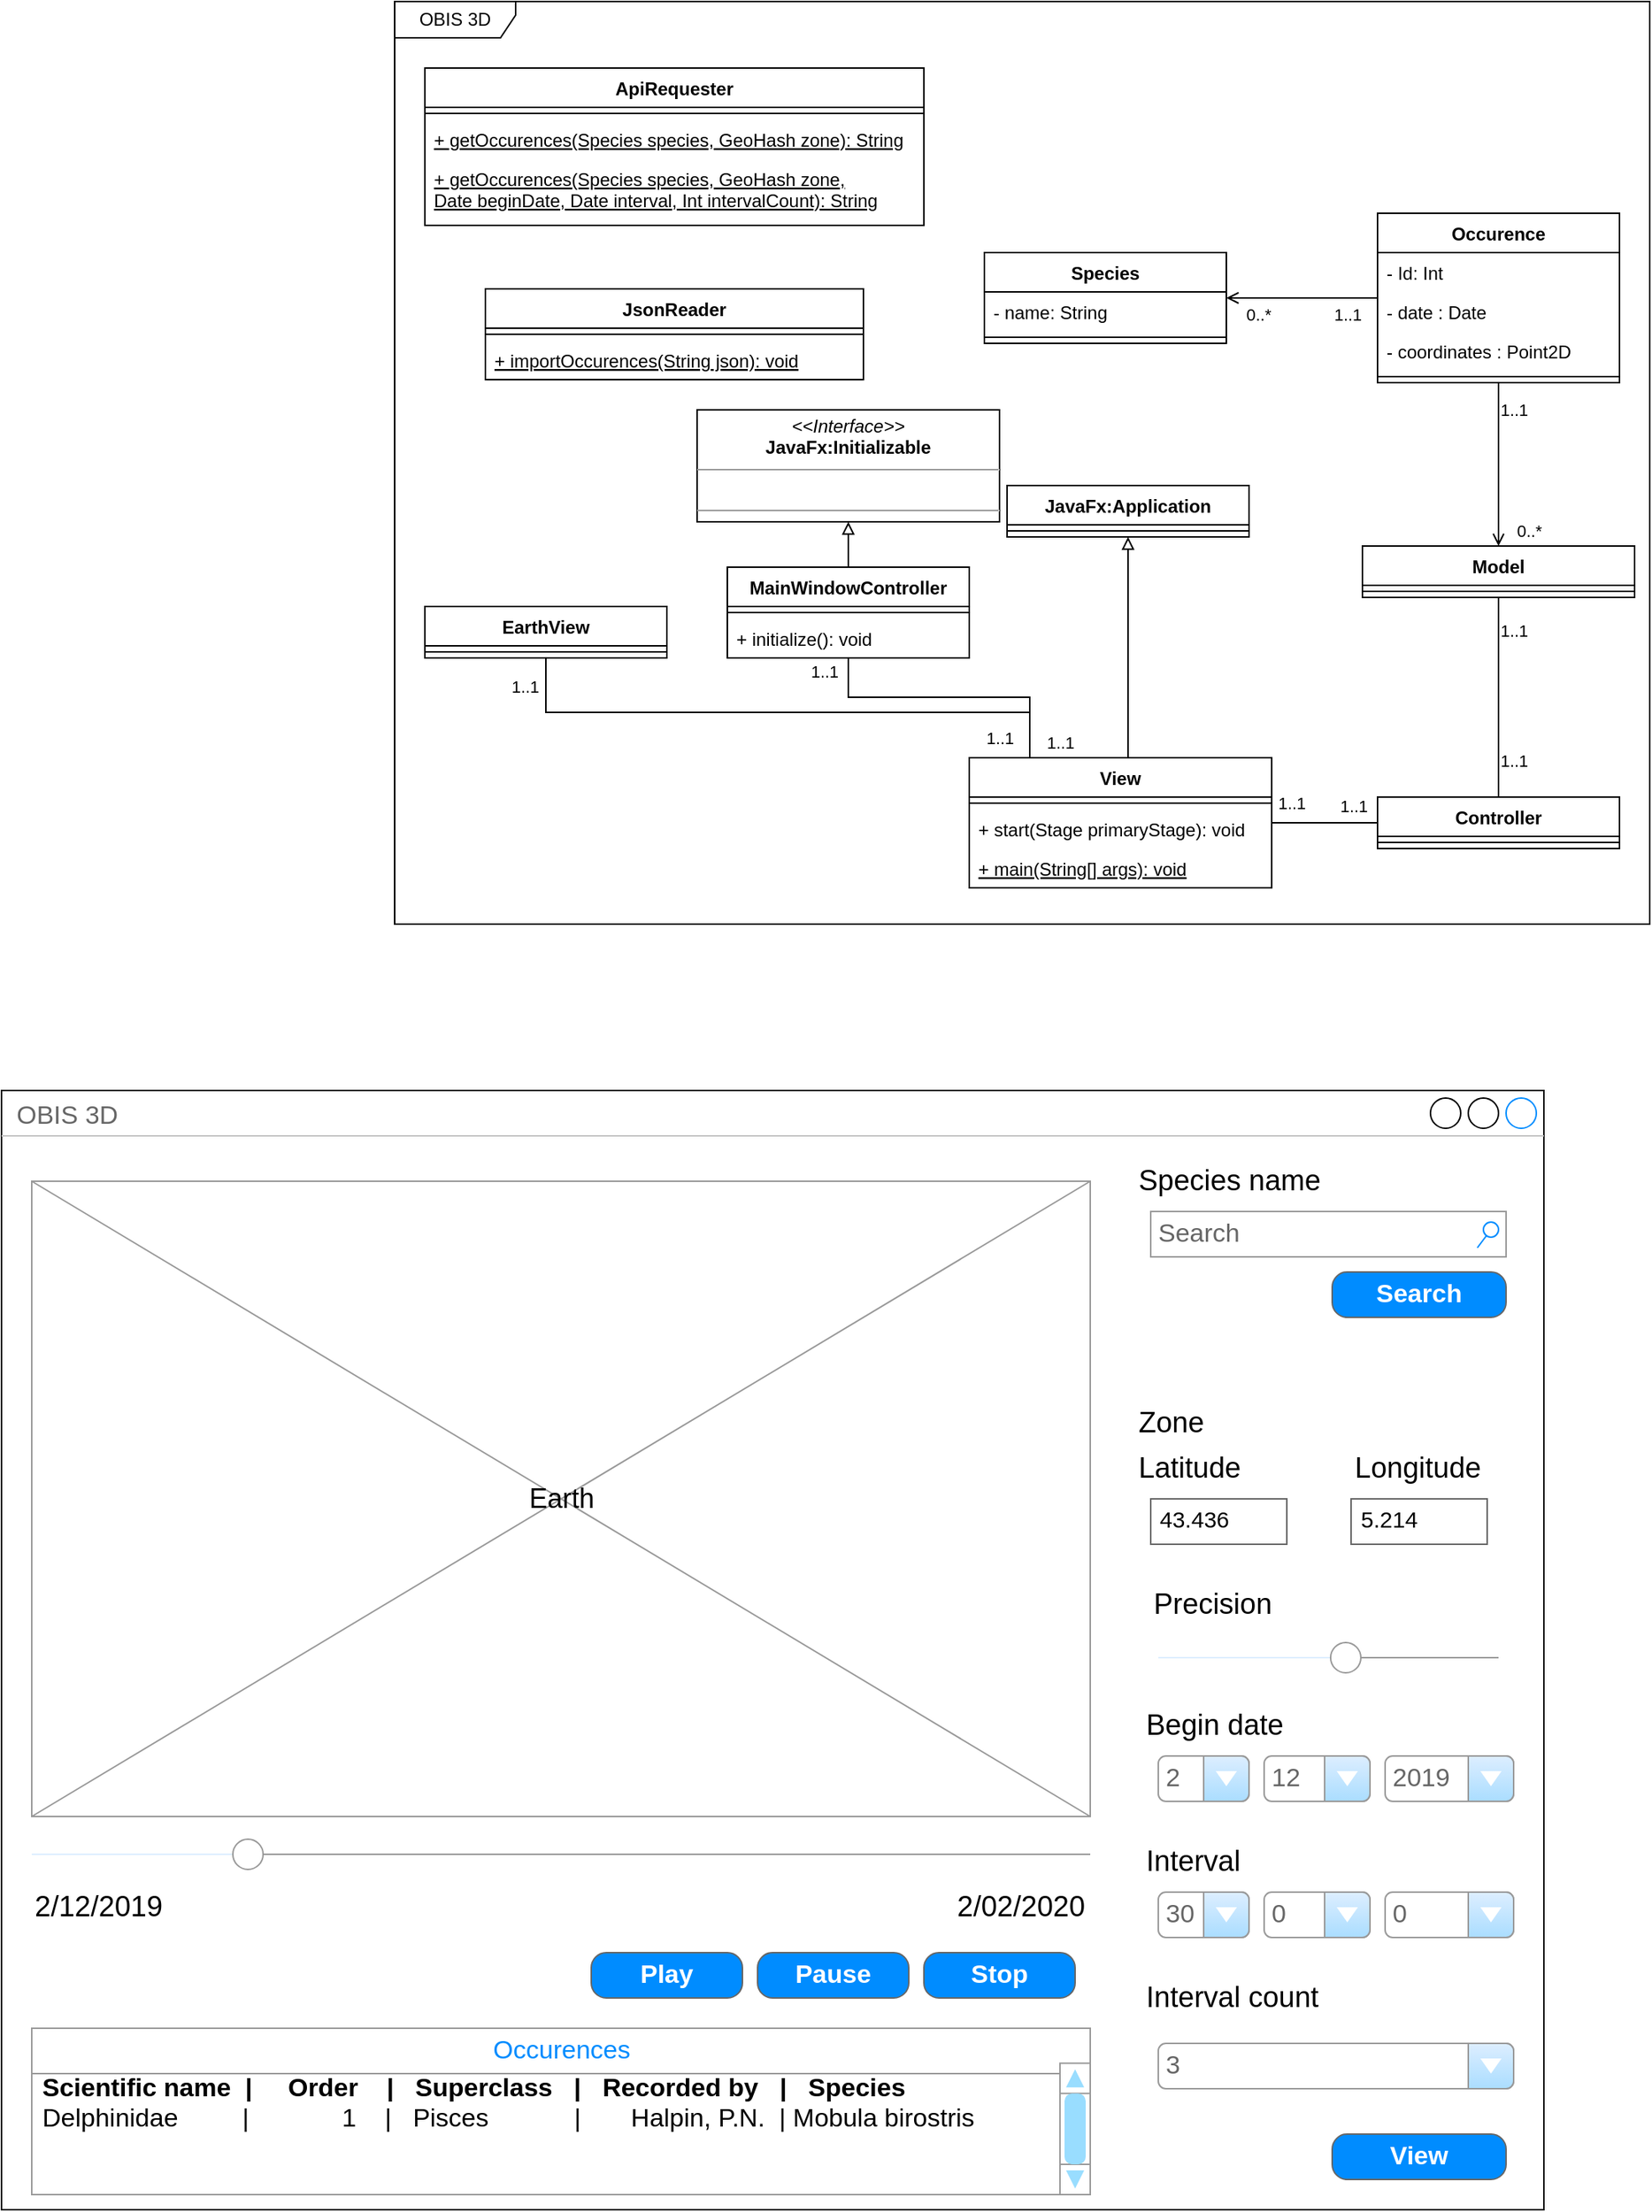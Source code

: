 <mxfile version="14.7.3" type="device"><diagram id="vn362bWRiF87QaHNWLHs" name="Page-1"><mxGraphModel dx="2523" dy="769" grid="1" gridSize="10" guides="1" tooltips="1" connect="1" arrows="1" fold="1" page="1" pageScale="1" pageWidth="850" pageHeight="1100" math="0" shadow="0"><root><mxCell id="0"/><mxCell id="1" parent="0"/><mxCell id="LbYKAPplD6765M18fs38-33" value="OBIS 3D" style="shape=umlFrame;whiteSpace=wrap;html=1;width=80;height=24;" parent="1" vertex="1"><mxGeometry x="20" y="20" width="830" height="610" as="geometry"/></mxCell><mxCell id="LbYKAPplD6765M18fs38-1" value="Model" style="swimlane;fontStyle=1;align=center;verticalAlign=top;childLayout=stackLayout;horizontal=1;startSize=26;horizontalStack=0;resizeParent=1;resizeParentMax=0;resizeLast=0;collapsible=1;marginBottom=0;" parent="1" vertex="1"><mxGeometry x="660" y="380" width="180" height="34" as="geometry"/></mxCell><mxCell id="LbYKAPplD6765M18fs38-3" value="" style="line;strokeWidth=1;fillColor=none;align=left;verticalAlign=middle;spacingTop=-1;spacingLeft=3;spacingRight=3;rotatable=0;labelPosition=right;points=[];portConstraint=eastwest;" parent="LbYKAPplD6765M18fs38-1" vertex="1"><mxGeometry y="26" width="180" height="8" as="geometry"/></mxCell><mxCell id="Jh5hy9RetcegnlMf8moV-1" style="edgeStyle=orthogonalEdgeStyle;rounded=0;orthogonalLoop=1;jettySize=auto;html=1;endArrow=open;endFill=0;" parent="1" source="LbYKAPplD6765M18fs38-5" target="LbYKAPplD6765M18fs38-11" edge="1"><mxGeometry relative="1" as="geometry"/></mxCell><mxCell id="Jh5hy9RetcegnlMf8moV-3" value="1..1" style="edgeLabel;html=1;align=center;verticalAlign=middle;resizable=0;points=[];" parent="Jh5hy9RetcegnlMf8moV-1" vertex="1" connectable="0"><mxGeometry x="-0.678" relative="1" as="geometry"><mxPoint x="-4" y="11" as="offset"/></mxGeometry></mxCell><mxCell id="Jh5hy9RetcegnlMf8moV-4" value="0..*" style="edgeLabel;html=1;align=center;verticalAlign=middle;resizable=0;points=[];" parent="Jh5hy9RetcegnlMf8moV-1" vertex="1" connectable="0"><mxGeometry x="0.792" relative="1" as="geometry"><mxPoint x="10" y="11" as="offset"/></mxGeometry></mxCell><mxCell id="LbYKAPplD6765M18fs38-5" value="Occurence" style="swimlane;fontStyle=1;align=center;verticalAlign=top;childLayout=stackLayout;horizontal=1;startSize=26;horizontalStack=0;resizeParent=1;resizeParentMax=0;resizeLast=0;collapsible=1;marginBottom=0;" parent="1" vertex="1"><mxGeometry x="670" y="160" width="160" height="112" as="geometry"/></mxCell><mxCell id="LbYKAPplD6765M18fs38-6" value="- Id: Int" style="text;strokeColor=none;fillColor=none;align=left;verticalAlign=top;spacingLeft=4;spacingRight=4;overflow=hidden;rotatable=0;points=[[0,0.5],[1,0.5]];portConstraint=eastwest;" parent="LbYKAPplD6765M18fs38-5" vertex="1"><mxGeometry y="26" width="160" height="26" as="geometry"/></mxCell><mxCell id="LbYKAPplD6765M18fs38-15" value="- date : Date" style="text;strokeColor=none;fillColor=none;align=left;verticalAlign=top;spacingLeft=4;spacingRight=4;overflow=hidden;rotatable=0;points=[[0,0.5],[1,0.5]];portConstraint=eastwest;" parent="LbYKAPplD6765M18fs38-5" vertex="1"><mxGeometry y="52" width="160" height="26" as="geometry"/></mxCell><mxCell id="LbYKAPplD6765M18fs38-10" value="- coordinates : Point2D" style="text;strokeColor=none;fillColor=none;align=left;verticalAlign=top;spacingLeft=4;spacingRight=4;overflow=hidden;rotatable=0;points=[[0,0.5],[1,0.5]];portConstraint=eastwest;" parent="LbYKAPplD6765M18fs38-5" vertex="1"><mxGeometry y="78" width="160" height="26" as="geometry"/></mxCell><mxCell id="LbYKAPplD6765M18fs38-7" value="" style="line;strokeWidth=1;fillColor=none;align=left;verticalAlign=middle;spacingTop=-1;spacingLeft=3;spacingRight=3;rotatable=0;labelPosition=right;points=[];portConstraint=eastwest;" parent="LbYKAPplD6765M18fs38-5" vertex="1"><mxGeometry y="104" width="160" height="8" as="geometry"/></mxCell><mxCell id="LbYKAPplD6765M18fs38-11" value="Species" style="swimlane;fontStyle=1;align=center;verticalAlign=top;childLayout=stackLayout;horizontal=1;startSize=26;horizontalStack=0;resizeParent=1;resizeParentMax=0;resizeLast=0;collapsible=1;marginBottom=0;" parent="1" vertex="1"><mxGeometry x="410" y="186" width="160" height="60" as="geometry"/></mxCell><mxCell id="LbYKAPplD6765M18fs38-12" value="- name: String" style="text;strokeColor=none;fillColor=none;align=left;verticalAlign=top;spacingLeft=4;spacingRight=4;overflow=hidden;rotatable=0;points=[[0,0.5],[1,0.5]];portConstraint=eastwest;" parent="LbYKAPplD6765M18fs38-11" vertex="1"><mxGeometry y="26" width="160" height="26" as="geometry"/></mxCell><mxCell id="LbYKAPplD6765M18fs38-13" value="" style="line;strokeWidth=1;fillColor=none;align=left;verticalAlign=middle;spacingTop=-1;spacingLeft=3;spacingRight=3;rotatable=0;labelPosition=right;points=[];portConstraint=eastwest;" parent="LbYKAPplD6765M18fs38-11" vertex="1"><mxGeometry y="52" width="160" height="8" as="geometry"/></mxCell><mxCell id="LbYKAPplD6765M18fs38-20" value="ApiRequester" style="swimlane;fontStyle=1;align=center;verticalAlign=top;childLayout=stackLayout;horizontal=1;startSize=26;horizontalStack=0;resizeParent=1;resizeParentMax=0;resizeLast=0;collapsible=1;marginBottom=0;" parent="1" vertex="1"><mxGeometry x="40" y="64" width="330" height="104" as="geometry"/></mxCell><mxCell id="LbYKAPplD6765M18fs38-22" value="" style="line;strokeWidth=1;fillColor=none;align=left;verticalAlign=middle;spacingTop=-1;spacingLeft=3;spacingRight=3;rotatable=0;labelPosition=right;points=[];portConstraint=eastwest;" parent="LbYKAPplD6765M18fs38-20" vertex="1"><mxGeometry y="26" width="330" height="8" as="geometry"/></mxCell><mxCell id="LbYKAPplD6765M18fs38-23" value="+ getOccurences(Species species, GeoHash zone): String" style="text;strokeColor=none;fillColor=none;align=left;verticalAlign=top;spacingLeft=4;spacingRight=4;overflow=hidden;rotatable=0;points=[[0,0.5],[1,0.5]];portConstraint=eastwest;fontStyle=4" parent="LbYKAPplD6765M18fs38-20" vertex="1"><mxGeometry y="34" width="330" height="26" as="geometry"/></mxCell><mxCell id="LbYKAPplD6765M18fs38-28" value="+ getOccurences(Species species, GeoHash zone,&#10;Date beginDate, Date interval, Int intervalCount): String" style="text;strokeColor=none;fillColor=none;align=left;verticalAlign=top;spacingLeft=4;spacingRight=4;overflow=hidden;rotatable=0;points=[[0,0.5],[1,0.5]];portConstraint=eastwest;fontStyle=4" parent="LbYKAPplD6765M18fs38-20" vertex="1"><mxGeometry y="60" width="330" height="44" as="geometry"/></mxCell><mxCell id="LbYKAPplD6765M18fs38-24" value="JsonReader" style="swimlane;fontStyle=1;align=center;verticalAlign=top;childLayout=stackLayout;horizontal=1;startSize=26;horizontalStack=0;resizeParent=1;resizeParentMax=0;resizeLast=0;collapsible=1;marginBottom=0;" parent="1" vertex="1"><mxGeometry x="80" y="210" width="250" height="60" as="geometry"/></mxCell><mxCell id="LbYKAPplD6765M18fs38-26" value="" style="line;strokeWidth=1;fillColor=none;align=left;verticalAlign=middle;spacingTop=-1;spacingLeft=3;spacingRight=3;rotatable=0;labelPosition=right;points=[];portConstraint=eastwest;" parent="LbYKAPplD6765M18fs38-24" vertex="1"><mxGeometry y="26" width="250" height="8" as="geometry"/></mxCell><mxCell id="LbYKAPplD6765M18fs38-27" value="+ importOccurences(String json): void" style="text;strokeColor=none;fillColor=none;align=left;verticalAlign=top;spacingLeft=4;spacingRight=4;overflow=hidden;rotatable=0;points=[[0,0.5],[1,0.5]];portConstraint=eastwest;fontStyle=4" parent="LbYKAPplD6765M18fs38-24" vertex="1"><mxGeometry y="34" width="250" height="26" as="geometry"/></mxCell><mxCell id="Jh5hy9RetcegnlMf8moV-6" style="edgeStyle=orthogonalEdgeStyle;rounded=0;orthogonalLoop=1;jettySize=auto;html=1;endArrow=open;endFill=0;" parent="1" source="LbYKAPplD6765M18fs38-5" target="LbYKAPplD6765M18fs38-1" edge="1"><mxGeometry relative="1" as="geometry"><mxPoint x="790" y="240" as="sourcePoint"/><mxPoint x="690" y="240" as="targetPoint"/></mxGeometry></mxCell><mxCell id="Jh5hy9RetcegnlMf8moV-7" value="1..1" style="edgeLabel;html=1;align=center;verticalAlign=middle;resizable=0;points=[];" parent="Jh5hy9RetcegnlMf8moV-6" vertex="1" connectable="0"><mxGeometry x="-0.678" relative="1" as="geometry"><mxPoint x="10" as="offset"/></mxGeometry></mxCell><mxCell id="Jh5hy9RetcegnlMf8moV-8" value="0..*" style="edgeLabel;html=1;align=center;verticalAlign=middle;resizable=0;points=[];" parent="Jh5hy9RetcegnlMf8moV-6" vertex="1" connectable="0"><mxGeometry x="0.792" relative="1" as="geometry"><mxPoint x="20" y="1" as="offset"/></mxGeometry></mxCell><mxCell id="Jh5hy9RetcegnlMf8moV-9" value="Controller" style="swimlane;fontStyle=1;align=center;verticalAlign=top;childLayout=stackLayout;horizontal=1;startSize=26;horizontalStack=0;resizeParent=1;resizeParentMax=0;resizeLast=0;collapsible=1;marginBottom=0;" parent="1" vertex="1"><mxGeometry x="670" y="546" width="160" height="34" as="geometry"/></mxCell><mxCell id="Jh5hy9RetcegnlMf8moV-11" value="" style="line;strokeWidth=1;fillColor=none;align=left;verticalAlign=middle;spacingTop=-1;spacingLeft=3;spacingRight=3;rotatable=0;labelPosition=right;points=[];portConstraint=eastwest;" parent="Jh5hy9RetcegnlMf8moV-9" vertex="1"><mxGeometry y="26" width="160" height="8" as="geometry"/></mxCell><mxCell id="Jh5hy9RetcegnlMf8moV-19" style="edgeStyle=orthogonalEdgeStyle;rounded=0;orthogonalLoop=1;jettySize=auto;html=1;endArrow=none;endFill=0;" parent="1" source="LbYKAPplD6765M18fs38-1" target="Jh5hy9RetcegnlMf8moV-9" edge="1"><mxGeometry relative="1" as="geometry"><mxPoint x="620" y="186" as="sourcePoint"/><mxPoint x="620" y="294" as="targetPoint"/></mxGeometry></mxCell><mxCell id="Jh5hy9RetcegnlMf8moV-20" value="1..1" style="edgeLabel;html=1;align=center;verticalAlign=middle;resizable=0;points=[];" parent="Jh5hy9RetcegnlMf8moV-19" vertex="1" connectable="0"><mxGeometry x="-0.678" relative="1" as="geometry"><mxPoint x="10" as="offset"/></mxGeometry></mxCell><mxCell id="Jh5hy9RetcegnlMf8moV-21" value="1..1" style="edgeLabel;html=1;align=center;verticalAlign=middle;resizable=0;points=[];" parent="Jh5hy9RetcegnlMf8moV-19" vertex="1" connectable="0"><mxGeometry x="0.792" relative="1" as="geometry"><mxPoint x="10" y="-11" as="offset"/></mxGeometry></mxCell><mxCell id="Jh5hy9RetcegnlMf8moV-23" value="EarthView" style="swimlane;fontStyle=1;align=center;verticalAlign=top;childLayout=stackLayout;horizontal=1;startSize=26;horizontalStack=0;resizeParent=1;resizeParentMax=0;resizeLast=0;collapsible=1;marginBottom=0;" parent="1" vertex="1"><mxGeometry x="40" y="420" width="160" height="34" as="geometry"/></mxCell><mxCell id="Jh5hy9RetcegnlMf8moV-24" value="" style="line;strokeWidth=1;fillColor=none;align=left;verticalAlign=middle;spacingTop=-1;spacingLeft=3;spacingRight=3;rotatable=0;labelPosition=right;points=[];portConstraint=eastwest;" parent="Jh5hy9RetcegnlMf8moV-23" vertex="1"><mxGeometry y="26" width="160" height="8" as="geometry"/></mxCell><mxCell id="Jh5hy9RetcegnlMf8moV-27" value="" style="edgeStyle=orthogonalEdgeStyle;rounded=0;orthogonalLoop=1;jettySize=auto;html=1;endArrow=block;endFill=0;" parent="1" source="Jh5hy9RetcegnlMf8moV-28" target="Jh5hy9RetcegnlMf8moV-48" edge="1"><mxGeometry relative="1" as="geometry"><mxPoint x="320" y="374" as="targetPoint"/></mxGeometry></mxCell><mxCell id="Jh5hy9RetcegnlMf8moV-28" value="MainWindowController" style="swimlane;fontStyle=1;align=center;verticalAlign=top;childLayout=stackLayout;horizontal=1;startSize=26;horizontalStack=0;resizeParent=1;resizeParentMax=0;resizeLast=0;collapsible=1;marginBottom=0;" parent="1" vertex="1"><mxGeometry x="240" y="394" width="160" height="60" as="geometry"/></mxCell><mxCell id="Jh5hy9RetcegnlMf8moV-29" value="" style="line;strokeWidth=1;fillColor=none;align=left;verticalAlign=middle;spacingTop=-1;spacingLeft=3;spacingRight=3;rotatable=0;labelPosition=right;points=[];portConstraint=eastwest;" parent="Jh5hy9RetcegnlMf8moV-28" vertex="1"><mxGeometry y="26" width="160" height="8" as="geometry"/></mxCell><mxCell id="Jh5hy9RetcegnlMf8moV-51" value="+ initialize(): void" style="text;strokeColor=none;fillColor=none;align=left;verticalAlign=top;spacingLeft=4;spacingRight=4;overflow=hidden;rotatable=0;points=[[0,0.5],[1,0.5]];portConstraint=eastwest;fontStyle=0" parent="Jh5hy9RetcegnlMf8moV-28" vertex="1"><mxGeometry y="34" width="160" height="26" as="geometry"/></mxCell><mxCell id="Jh5hy9RetcegnlMf8moV-32" value="View" style="swimlane;fontStyle=1;align=center;verticalAlign=top;childLayout=stackLayout;horizontal=1;startSize=26;horizontalStack=0;resizeParent=1;resizeParentMax=0;resizeLast=0;collapsible=1;marginBottom=0;" parent="1" vertex="1"><mxGeometry x="400" y="520" width="200" height="86" as="geometry"/></mxCell><mxCell id="Jh5hy9RetcegnlMf8moV-33" value="" style="line;strokeWidth=1;fillColor=none;align=left;verticalAlign=middle;spacingTop=-1;spacingLeft=3;spacingRight=3;rotatable=0;labelPosition=right;points=[];portConstraint=eastwest;" parent="Jh5hy9RetcegnlMf8moV-32" vertex="1"><mxGeometry y="26" width="200" height="8" as="geometry"/></mxCell><mxCell id="Jh5hy9RetcegnlMf8moV-49" value="+ start(Stage primaryStage): void" style="text;strokeColor=none;fillColor=none;align=left;verticalAlign=top;spacingLeft=4;spacingRight=4;overflow=hidden;rotatable=0;points=[[0,0.5],[1,0.5]];portConstraint=eastwest;fontStyle=0" parent="Jh5hy9RetcegnlMf8moV-32" vertex="1"><mxGeometry y="34" width="200" height="26" as="geometry"/></mxCell><mxCell id="Jh5hy9RetcegnlMf8moV-50" value="+ main(String[] args): void" style="text;strokeColor=none;fillColor=none;align=left;verticalAlign=top;spacingLeft=4;spacingRight=4;overflow=hidden;rotatable=0;points=[[0,0.5],[1,0.5]];portConstraint=eastwest;fontStyle=4" parent="Jh5hy9RetcegnlMf8moV-32" vertex="1"><mxGeometry y="60" width="200" height="26" as="geometry"/></mxCell><mxCell id="Jh5hy9RetcegnlMf8moV-35" style="edgeStyle=orthogonalEdgeStyle;rounded=0;orthogonalLoop=1;jettySize=auto;html=1;endArrow=none;endFill=0;" parent="1" source="Jh5hy9RetcegnlMf8moV-32" target="Jh5hy9RetcegnlMf8moV-9" edge="1"><mxGeometry relative="1" as="geometry"><mxPoint x="470" y="440" as="sourcePoint"/><mxPoint x="470" y="636" as="targetPoint"/></mxGeometry></mxCell><mxCell id="Jh5hy9RetcegnlMf8moV-36" value="1..1" style="edgeLabel;html=1;align=center;verticalAlign=middle;resizable=0;points=[];" parent="Jh5hy9RetcegnlMf8moV-35" vertex="1" connectable="0"><mxGeometry x="-0.678" relative="1" as="geometry"><mxPoint x="1" y="-13" as="offset"/></mxGeometry></mxCell><mxCell id="Jh5hy9RetcegnlMf8moV-37" value="1..1" style="edgeLabel;html=1;align=center;verticalAlign=middle;resizable=0;points=[];" parent="Jh5hy9RetcegnlMf8moV-35" vertex="1" connectable="0"><mxGeometry x="0.792" relative="1" as="geometry"><mxPoint x="-9" y="-11" as="offset"/></mxGeometry></mxCell><mxCell id="Jh5hy9RetcegnlMf8moV-39" style="edgeStyle=orthogonalEdgeStyle;rounded=0;orthogonalLoop=1;jettySize=auto;html=1;endArrow=none;endFill=0;" parent="1" source="Jh5hy9RetcegnlMf8moV-23" target="Jh5hy9RetcegnlMf8moV-32" edge="1"><mxGeometry relative="1" as="geometry"><mxPoint x="135" y="630" as="sourcePoint"/><mxPoint x="505" y="630" as="targetPoint"/><Array as="points"><mxPoint x="120" y="490"/><mxPoint x="440" y="490"/></Array></mxGeometry></mxCell><mxCell id="Jh5hy9RetcegnlMf8moV-40" value="1..1" style="edgeLabel;html=1;align=center;verticalAlign=middle;resizable=0;points=[];" parent="Jh5hy9RetcegnlMf8moV-39" vertex="1" connectable="0"><mxGeometry x="-0.678" relative="1" as="geometry"><mxPoint x="-40" y="-17" as="offset"/></mxGeometry></mxCell><mxCell id="Jh5hy9RetcegnlMf8moV-41" value="1..1" style="edgeLabel;html=1;align=center;verticalAlign=middle;resizable=0;points=[];" parent="Jh5hy9RetcegnlMf8moV-39" vertex="1" connectable="0"><mxGeometry x="0.792" relative="1" as="geometry"><mxPoint x="30" y="20" as="offset"/></mxGeometry></mxCell><mxCell id="Jh5hy9RetcegnlMf8moV-42" style="edgeStyle=orthogonalEdgeStyle;rounded=0;orthogonalLoop=1;jettySize=auto;html=1;endArrow=none;endFill=0;" parent="1" source="Jh5hy9RetcegnlMf8moV-28" target="Jh5hy9RetcegnlMf8moV-32" edge="1"><mxGeometry relative="1" as="geometry"><mxPoint x="130" y="464" as="sourcePoint"/><mxPoint x="440" y="510" as="targetPoint"/><Array as="points"><mxPoint x="320" y="480"/><mxPoint x="440" y="480"/></Array></mxGeometry></mxCell><mxCell id="Jh5hy9RetcegnlMf8moV-43" value="1..1" style="edgeLabel;html=1;align=center;verticalAlign=middle;resizable=0;points=[];" parent="Jh5hy9RetcegnlMf8moV-42" vertex="1" connectable="0"><mxGeometry x="-0.678" relative="1" as="geometry"><mxPoint x="-20" y="-17" as="offset"/></mxGeometry></mxCell><mxCell id="Jh5hy9RetcegnlMf8moV-44" value="1..1" style="edgeLabel;html=1;align=center;verticalAlign=middle;resizable=0;points=[];" parent="Jh5hy9RetcegnlMf8moV-42" vertex="1" connectable="0"><mxGeometry x="0.792" relative="1" as="geometry"><mxPoint x="-20" y="6" as="offset"/></mxGeometry></mxCell><mxCell id="Jh5hy9RetcegnlMf8moV-45" value="JavaFx:Application" style="swimlane;fontStyle=1;align=center;verticalAlign=top;childLayout=stackLayout;horizontal=1;startSize=26;horizontalStack=0;resizeParent=1;resizeParentMax=0;resizeLast=0;collapsible=1;marginBottom=0;" parent="1" vertex="1"><mxGeometry x="425" y="340" width="160" height="34" as="geometry"/></mxCell><mxCell id="Jh5hy9RetcegnlMf8moV-46" value="" style="line;strokeWidth=1;fillColor=none;align=left;verticalAlign=middle;spacingTop=-1;spacingLeft=3;spacingRight=3;rotatable=0;labelPosition=right;points=[];portConstraint=eastwest;" parent="Jh5hy9RetcegnlMf8moV-45" vertex="1"><mxGeometry y="26" width="160" height="8" as="geometry"/></mxCell><mxCell id="Jh5hy9RetcegnlMf8moV-47" value="" style="edgeStyle=orthogonalEdgeStyle;rounded=0;orthogonalLoop=1;jettySize=auto;html=1;endArrow=block;endFill=0;" parent="1" source="Jh5hy9RetcegnlMf8moV-32" target="Jh5hy9RetcegnlMf8moV-45" edge="1"><mxGeometry relative="1" as="geometry"><mxPoint x="330" y="430" as="sourcePoint"/><mxPoint x="330" y="384" as="targetPoint"/><Array as="points"><mxPoint x="505" y="480"/><mxPoint x="505" y="480"/></Array></mxGeometry></mxCell><mxCell id="Jh5hy9RetcegnlMf8moV-48" value="&lt;p style=&quot;margin: 0px ; margin-top: 4px ; text-align: center&quot;&gt;&lt;i&gt;&amp;lt;&amp;lt;Interface&amp;gt;&amp;gt;&lt;/i&gt;&lt;br&gt;&lt;b&gt;JavaFx:Initializable&lt;/b&gt;&lt;/p&gt;&lt;hr size=&quot;1&quot;&gt;&lt;p style=&quot;margin: 0px ; margin-left: 4px&quot;&gt;&lt;br&gt;&lt;/p&gt;&lt;hr size=&quot;1&quot;&gt;&lt;p style=&quot;margin: 0px ; margin-left: 4px&quot;&gt;&lt;br&gt;&lt;/p&gt;" style="verticalAlign=top;align=left;overflow=fill;fontSize=12;fontFamily=Helvetica;html=1;" parent="1" vertex="1"><mxGeometry x="220" y="290" width="200" height="74" as="geometry"/></mxCell><mxCell id="YefJ5z_PrqDh5HRGZwFz-2" value="OBIS 3D" style="strokeWidth=1;shadow=0;dashed=0;align=center;html=1;shape=mxgraph.mockup.containers.window;align=left;verticalAlign=top;spacingLeft=8;strokeColor2=#008cff;strokeColor3=#c4c4c4;fontColor=#666666;mainText=;fontSize=17;labelBackgroundColor=none;" vertex="1" parent="1"><mxGeometry x="-240" y="740" width="1020" height="740" as="geometry"/></mxCell><mxCell id="YefJ5z_PrqDh5HRGZwFz-3" value="Search" style="strokeWidth=1;shadow=0;dashed=0;align=center;html=1;shape=mxgraph.mockup.forms.searchBox;strokeColor=#999999;mainText=;strokeColor2=#008cff;fontColor=#666666;fontSize=17;align=left;spacingLeft=3;" vertex="1" parent="1"><mxGeometry x="520" y="820" width="235" height="30" as="geometry"/></mxCell><mxCell id="YefJ5z_PrqDh5HRGZwFz-4" value="&lt;font style=&quot;font-size: 19px&quot;&gt;Species name&lt;/font&gt;" style="text;html=1;strokeColor=none;fillColor=none;align=left;verticalAlign=middle;whiteSpace=wrap;rounded=0;fontSize=13;" vertex="1" parent="1"><mxGeometry x="510" y="790" width="140" height="20" as="geometry"/></mxCell><mxCell id="YefJ5z_PrqDh5HRGZwFz-5" value="2" style="strokeWidth=1;shadow=0;dashed=0;align=center;html=1;shape=mxgraph.mockup.forms.comboBox;strokeColor=#999999;fillColor=#ddeeff;align=left;fillColor2=#aaddff;mainText=;fontColor=#666666;fontSize=17;spacingLeft=3;" vertex="1" parent="1"><mxGeometry x="525" y="1180" width="60" height="30" as="geometry"/></mxCell><mxCell id="YefJ5z_PrqDh5HRGZwFz-6" value="12" style="strokeWidth=1;shadow=0;dashed=0;align=center;html=1;shape=mxgraph.mockup.forms.comboBox;strokeColor=#999999;fillColor=#ddeeff;align=left;fillColor2=#aaddff;mainText=;fontColor=#666666;fontSize=17;spacingLeft=3;" vertex="1" parent="1"><mxGeometry x="595" y="1180" width="70" height="30" as="geometry"/></mxCell><mxCell id="YefJ5z_PrqDh5HRGZwFz-7" value="2019" style="strokeWidth=1;shadow=0;dashed=0;align=center;html=1;shape=mxgraph.mockup.forms.comboBox;strokeColor=#999999;fillColor=#ddeeff;align=left;fillColor2=#aaddff;mainText=;fontColor=#666666;fontSize=17;spacingLeft=3;" vertex="1" parent="1"><mxGeometry x="675" y="1180" width="85" height="30" as="geometry"/></mxCell><mxCell id="YefJ5z_PrqDh5HRGZwFz-8" value="30" style="strokeWidth=1;shadow=0;dashed=0;align=center;html=1;shape=mxgraph.mockup.forms.comboBox;strokeColor=#999999;fillColor=#ddeeff;align=left;fillColor2=#aaddff;mainText=;fontColor=#666666;fontSize=17;spacingLeft=3;" vertex="1" parent="1"><mxGeometry x="525" y="1270" width="60" height="30" as="geometry"/></mxCell><mxCell id="YefJ5z_PrqDh5HRGZwFz-9" value="0" style="strokeWidth=1;shadow=0;dashed=0;align=center;html=1;shape=mxgraph.mockup.forms.comboBox;strokeColor=#999999;fillColor=#ddeeff;align=left;fillColor2=#aaddff;mainText=;fontColor=#666666;fontSize=17;spacingLeft=3;" vertex="1" parent="1"><mxGeometry x="595" y="1270" width="70" height="30" as="geometry"/></mxCell><mxCell id="YefJ5z_PrqDh5HRGZwFz-10" value="0" style="strokeWidth=1;shadow=0;dashed=0;align=center;html=1;shape=mxgraph.mockup.forms.comboBox;strokeColor=#999999;fillColor=#ddeeff;align=left;fillColor2=#aaddff;mainText=;fontColor=#666666;fontSize=17;spacingLeft=3;" vertex="1" parent="1"><mxGeometry x="675" y="1270" width="85" height="30" as="geometry"/></mxCell><mxCell id="YefJ5z_PrqDh5HRGZwFz-11" value="&lt;font style=&quot;font-size: 19px&quot;&gt;Begin date&lt;/font&gt;" style="text;html=1;strokeColor=none;fillColor=none;align=left;verticalAlign=middle;whiteSpace=wrap;rounded=0;fontSize=13;" vertex="1" parent="1"><mxGeometry x="515" y="1150" width="140" height="20" as="geometry"/></mxCell><mxCell id="YefJ5z_PrqDh5HRGZwFz-12" value="Search" style="strokeWidth=1;shadow=0;dashed=0;align=center;html=1;shape=mxgraph.mockup.buttons.button;strokeColor=#666666;fontColor=#ffffff;mainText=;buttonStyle=round;fontSize=17;fontStyle=1;fillColor=#008cff;whiteSpace=wrap;" vertex="1" parent="1"><mxGeometry x="640" y="860" width="115" height="30" as="geometry"/></mxCell><mxCell id="YefJ5z_PrqDh5HRGZwFz-13" value="&lt;font style=&quot;font-size: 19px&quot;&gt;Interval&lt;/font&gt;" style="text;html=1;strokeColor=none;fillColor=none;align=left;verticalAlign=middle;whiteSpace=wrap;rounded=0;fontSize=13;" vertex="1" parent="1"><mxGeometry x="515" y="1240" width="140" height="20" as="geometry"/></mxCell><mxCell id="YefJ5z_PrqDh5HRGZwFz-15" value="&lt;font style=&quot;font-size: 19px&quot;&gt;Interval count&lt;/font&gt;" style="text;html=1;strokeColor=none;fillColor=none;align=left;verticalAlign=middle;whiteSpace=wrap;rounded=0;fontSize=13;" vertex="1" parent="1"><mxGeometry x="515" y="1330" width="140" height="20" as="geometry"/></mxCell><mxCell id="YefJ5z_PrqDh5HRGZwFz-16" value="" style="verticalLabelPosition=middle;shadow=0;dashed=0;align=left;html=1;verticalAlign=middle;strokeWidth=1;shape=mxgraph.mockup.forms.horSlider;strokeColor=#999999;sliderStyle=basic;sliderPos=55.333;handleStyle=circle;fillColor2=#ddeeff;fontSize=18;labelPosition=right;" vertex="1" parent="1"><mxGeometry x="525" y="1100" width="225" height="30" as="geometry"/></mxCell><mxCell id="YefJ5z_PrqDh5HRGZwFz-17" value="&lt;span style=&quot;font-size: 15px&quot;&gt;&lt;font color=&quot;#000000&quot;&gt;43.436&lt;/font&gt;&lt;/span&gt;" style="strokeWidth=1;shadow=0;dashed=0;align=center;html=1;shape=mxgraph.mockup.text.textBox;fontColor=#666666;align=left;fontSize=17;spacingLeft=4;spacingTop=-3;strokeColor=#666666;mainText=" vertex="1" parent="1"><mxGeometry x="520" y="1010" width="90" height="30" as="geometry"/></mxCell><mxCell id="YefJ5z_PrqDh5HRGZwFz-18" value="&lt;font style=&quot;font-size: 19px&quot;&gt;Zone&lt;/font&gt;" style="text;html=1;strokeColor=none;fillColor=none;align=left;verticalAlign=middle;whiteSpace=wrap;rounded=0;fontSize=13;" vertex="1" parent="1"><mxGeometry x="510" y="950" width="140" height="20" as="geometry"/></mxCell><mxCell id="YefJ5z_PrqDh5HRGZwFz-19" value="&lt;font style=&quot;font-size: 19px&quot;&gt;Latitude&lt;/font&gt;" style="text;html=1;strokeColor=none;fillColor=none;align=left;verticalAlign=middle;whiteSpace=wrap;rounded=0;fontSize=13;" vertex="1" parent="1"><mxGeometry x="510" y="980" width="140" height="20" as="geometry"/></mxCell><mxCell id="YefJ5z_PrqDh5HRGZwFz-20" value="&lt;font style=&quot;font-size: 19px&quot;&gt;Longitude&lt;/font&gt;" style="text;html=1;strokeColor=none;fillColor=none;align=left;verticalAlign=middle;whiteSpace=wrap;rounded=0;fontSize=13;" vertex="1" parent="1"><mxGeometry x="652.5" y="980" width="140" height="20" as="geometry"/></mxCell><mxCell id="YefJ5z_PrqDh5HRGZwFz-21" value="&lt;font color=&quot;#000000&quot;&gt;&lt;span style=&quot;font-size: 15px&quot;&gt;5.214&lt;/span&gt;&lt;/font&gt;" style="strokeWidth=1;shadow=0;dashed=0;align=center;html=1;shape=mxgraph.mockup.text.textBox;fontColor=#666666;align=left;fontSize=17;spacingLeft=4;spacingTop=-3;strokeColor=#666666;mainText=" vertex="1" parent="1"><mxGeometry x="652.5" y="1010" width="90" height="30" as="geometry"/></mxCell><mxCell id="YefJ5z_PrqDh5HRGZwFz-22" value="&lt;font style=&quot;font-size: 19px&quot;&gt;Precision&lt;/font&gt;" style="text;html=1;strokeColor=none;fillColor=none;align=left;verticalAlign=middle;whiteSpace=wrap;rounded=0;fontSize=13;" vertex="1" parent="1"><mxGeometry x="520" y="1070" width="140" height="20" as="geometry"/></mxCell><mxCell id="YefJ5z_PrqDh5HRGZwFz-26" value="View" style="strokeWidth=1;shadow=0;dashed=0;align=center;html=1;shape=mxgraph.mockup.buttons.button;strokeColor=#666666;fontColor=#ffffff;mainText=;buttonStyle=round;fontSize=17;fontStyle=1;fillColor=#008cff;whiteSpace=wrap;" vertex="1" parent="1"><mxGeometry x="640" y="1430" width="115" height="30" as="geometry"/></mxCell><mxCell id="YefJ5z_PrqDh5HRGZwFz-27" value="Earth" style="verticalLabelPosition=middle;shadow=0;dashed=0;align=center;html=1;verticalAlign=middle;strokeWidth=1;shape=mxgraph.mockup.graphics.simpleIcon;strokeColor=#999999;fontSize=18;labelPosition=center;" vertex="1" parent="1"><mxGeometry x="-220" y="800" width="700" height="420" as="geometry"/></mxCell><mxCell id="YefJ5z_PrqDh5HRGZwFz-29" value="3" style="strokeWidth=1;shadow=0;dashed=0;align=center;html=1;shape=mxgraph.mockup.forms.comboBox;strokeColor=#999999;fillColor=#ddeeff;align=left;fillColor2=#aaddff;mainText=;fontColor=#666666;fontSize=17;spacingLeft=3;" vertex="1" parent="1"><mxGeometry x="525" y="1370" width="235" height="30" as="geometry"/></mxCell><mxCell id="YefJ5z_PrqDh5HRGZwFz-32" value="" style="strokeWidth=1;shadow=0;dashed=0;align=center;html=1;shape=mxgraph.mockup.forms.rrect;rSize=0;strokeColor=#999999;fillColor=#ffffff;fontSize=18;fontStyle=1" vertex="1" parent="1"><mxGeometry x="-220" y="1360" width="700" height="110" as="geometry"/></mxCell><mxCell id="YefJ5z_PrqDh5HRGZwFz-33" value="Occurences" style="strokeWidth=1;shadow=0;dashed=0;align=center;html=1;shape=mxgraph.mockup.forms.rrect;rSize=0;strokeColor=#999999;fontColor=#008cff;fontSize=17;fillColor=#ffffff;resizeWidth=1;" vertex="1" parent="YefJ5z_PrqDh5HRGZwFz-32"><mxGeometry width="700" height="30" relative="1" as="geometry"/></mxCell><mxCell id="YefJ5z_PrqDh5HRGZwFz-34" value="Scientific name&amp;nbsp; |&amp;nbsp; &amp;nbsp; &amp;nbsp;Order&amp;nbsp; &amp;nbsp; |&amp;nbsp; &amp;nbsp;Superclass&amp;nbsp; &amp;nbsp;|&amp;nbsp; &amp;nbsp;Recorded by&amp;nbsp; &amp;nbsp;|&amp;nbsp; &amp;nbsp;Species" style="strokeWidth=1;shadow=0;dashed=0;align=center;html=1;shape=mxgraph.mockup.forms.anchor;fontSize=17;align=left;spacingLeft=5;resizeWidth=1;fontStyle=1" vertex="1" parent="YefJ5z_PrqDh5HRGZwFz-32"><mxGeometry width="700" height="20" relative="1" as="geometry"><mxPoint y="30" as="offset"/></mxGeometry></mxCell><mxCell id="YefJ5z_PrqDh5HRGZwFz-35" value="Delphinidae&amp;nbsp; &amp;nbsp; &amp;nbsp; &amp;nbsp; &amp;nbsp;|&amp;nbsp; &amp;nbsp; &amp;nbsp; &amp;nbsp; &amp;nbsp; &amp;nbsp; &amp;nbsp;1&amp;nbsp; &amp;nbsp; |&amp;nbsp; &amp;nbsp;&lt;span&gt;Pisces&amp;nbsp; &amp;nbsp; &amp;nbsp; &amp;nbsp; &amp;nbsp; &amp;nbsp; |&amp;nbsp; &amp;nbsp; &amp;nbsp; &amp;nbsp;&lt;/span&gt;&lt;span&gt;Halpin, P.N.&amp;nbsp; |&amp;nbsp;&lt;/span&gt;&lt;span&gt;Mobula birostris&lt;/span&gt;" style="strokeWidth=1;shadow=0;dashed=0;align=center;html=1;shape=mxgraph.mockup.forms.anchor;fontSize=17;align=left;spacingLeft=5;resizeWidth=1;" vertex="1" parent="YefJ5z_PrqDh5HRGZwFz-32"><mxGeometry width="700" height="20" relative="1" as="geometry"><mxPoint y="50" as="offset"/></mxGeometry></mxCell><mxCell id="YefJ5z_PrqDh5HRGZwFz-38" value="" style="verticalLabelPosition=bottom;shadow=0;dashed=0;align=center;html=1;verticalAlign=top;strokeWidth=1;shape=mxgraph.mockup.navigation.scrollBar;strokeColor=#999999;barPos=93.294;fillColor2=#99ddff;strokeColor2=none;direction=north;fontSize=18;" vertex="1" parent="YefJ5z_PrqDh5HRGZwFz-32"><mxGeometry x="680" y="23.158" width="20" height="86.842" as="geometry"/></mxCell><mxCell id="YefJ5z_PrqDh5HRGZwFz-39" value="" style="verticalLabelPosition=bottom;shadow=0;dashed=0;align=center;html=1;verticalAlign=top;strokeWidth=1;shape=mxgraph.mockup.forms.horSlider;strokeColor=#999999;sliderStyle=basic;sliderPos=20;handleStyle=circle;fillColor2=#ddeeff;fontSize=18;fontColor=#000000;" vertex="1" parent="1"><mxGeometry x="-220" y="1230" width="700" height="30" as="geometry"/></mxCell><mxCell id="YefJ5z_PrqDh5HRGZwFz-40" value="&lt;font style=&quot;font-size: 19px&quot;&gt;2/12/2019&lt;/font&gt;" style="text;html=1;strokeColor=none;fillColor=none;align=left;verticalAlign=middle;whiteSpace=wrap;rounded=0;fontSize=13;" vertex="1" parent="1"><mxGeometry x="-220" y="1270" width="90" height="20" as="geometry"/></mxCell><mxCell id="YefJ5z_PrqDh5HRGZwFz-41" value="&lt;font style=&quot;font-size: 19px&quot;&gt;2/02/2020&lt;/font&gt;" style="text;html=1;strokeColor=none;fillColor=none;align=left;verticalAlign=middle;whiteSpace=wrap;rounded=0;fontSize=13;" vertex="1" parent="1"><mxGeometry x="390" y="1270" width="90" height="20" as="geometry"/></mxCell><mxCell id="YefJ5z_PrqDh5HRGZwFz-42" value="Play" style="strokeWidth=1;shadow=0;dashed=0;align=center;html=1;shape=mxgraph.mockup.buttons.button;strokeColor=#666666;fontColor=#ffffff;mainText=;buttonStyle=round;fontSize=17;fontStyle=1;fillColor=#008cff;whiteSpace=wrap;" vertex="1" parent="1"><mxGeometry x="150" y="1310" width="100" height="30" as="geometry"/></mxCell><mxCell id="YefJ5z_PrqDh5HRGZwFz-43" value="Pause" style="strokeWidth=1;shadow=0;dashed=0;align=center;html=1;shape=mxgraph.mockup.buttons.button;strokeColor=#666666;fontColor=#ffffff;mainText=;buttonStyle=round;fontSize=17;fontStyle=1;fillColor=#008cff;whiteSpace=wrap;" vertex="1" parent="1"><mxGeometry x="260" y="1310" width="100" height="30" as="geometry"/></mxCell><mxCell id="YefJ5z_PrqDh5HRGZwFz-44" value="Stop" style="strokeWidth=1;shadow=0;dashed=0;align=center;html=1;shape=mxgraph.mockup.buttons.button;strokeColor=#666666;fontColor=#ffffff;mainText=;buttonStyle=round;fontSize=17;fontStyle=1;fillColor=#008cff;whiteSpace=wrap;" vertex="1" parent="1"><mxGeometry x="370" y="1310" width="100" height="30" as="geometry"/></mxCell></root></mxGraphModel></diagram></mxfile>